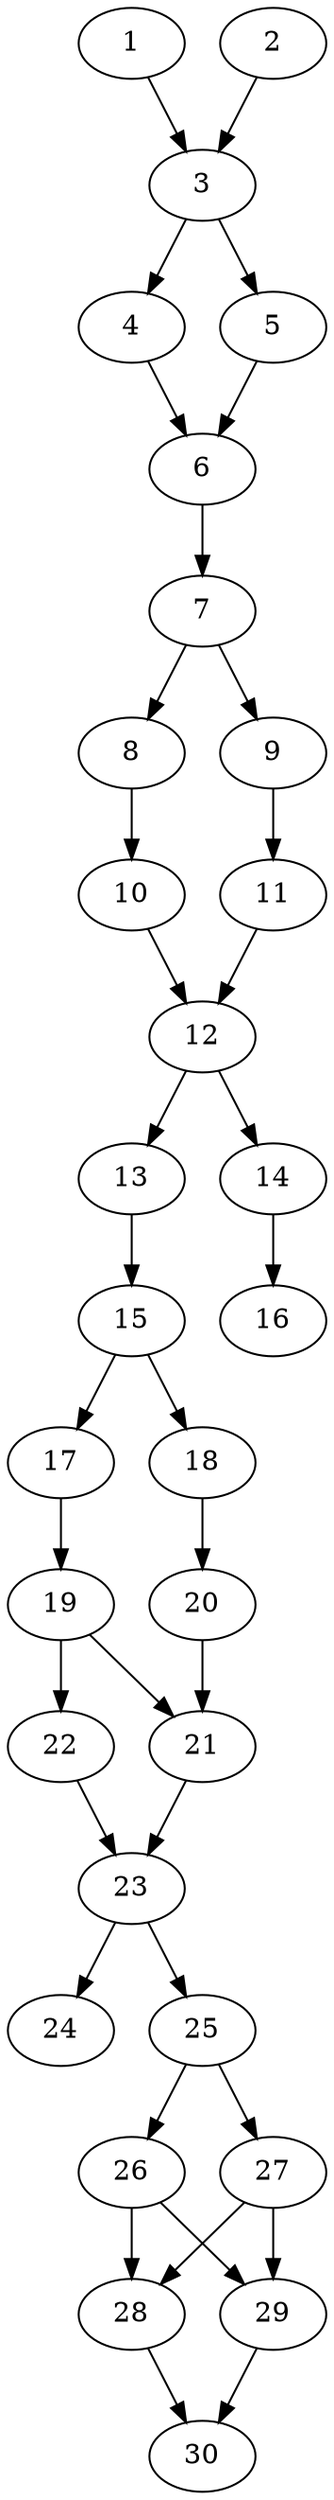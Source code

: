 // DAG automatically generated by daggen at Thu Oct  3 14:04:18 2019
// ./daggen --dot -n 30 --ccr 0.5 --fat 0.3 --regular 0.5 --density 0.6 --mindata 5242880 --maxdata 52428800 
digraph G {
  1 [size="86530048", alpha="0.08", expect_size="43265024"] 
  1 -> 3 [size ="43265024"]
  2 [size="70516736", alpha="0.18", expect_size="35258368"] 
  2 -> 3 [size ="35258368"]
  3 [size="73723904", alpha="0.04", expect_size="36861952"] 
  3 -> 4 [size ="36861952"]
  3 -> 5 [size ="36861952"]
  4 [size="54288384", alpha="0.16", expect_size="27144192"] 
  4 -> 6 [size ="27144192"]
  5 [size="18173952", alpha="0.18", expect_size="9086976"] 
  5 -> 6 [size ="9086976"]
  6 [size="98174976", alpha="0.03", expect_size="49087488"] 
  6 -> 7 [size ="49087488"]
  7 [size="98088960", alpha="0.09", expect_size="49044480"] 
  7 -> 8 [size ="49044480"]
  7 -> 9 [size ="49044480"]
  8 [size="52496384", alpha="0.00", expect_size="26248192"] 
  8 -> 10 [size ="26248192"]
  9 [size="28616704", alpha="0.09", expect_size="14308352"] 
  9 -> 11 [size ="14308352"]
  10 [size="93188096", alpha="0.05", expect_size="46594048"] 
  10 -> 12 [size ="46594048"]
  11 [size="43515904", alpha="0.12", expect_size="21757952"] 
  11 -> 12 [size ="21757952"]
  12 [size="79179776", alpha="0.00", expect_size="39589888"] 
  12 -> 13 [size ="39589888"]
  12 -> 14 [size ="39589888"]
  13 [size="68634624", alpha="0.20", expect_size="34317312"] 
  13 -> 15 [size ="34317312"]
  14 [size="86423552", alpha="0.11", expect_size="43211776"] 
  14 -> 16 [size ="43211776"]
  15 [size="66705408", alpha="0.15", expect_size="33352704"] 
  15 -> 17 [size ="33352704"]
  15 -> 18 [size ="33352704"]
  16 [size="58701824", alpha="0.18", expect_size="29350912"] 
  17 [size="73140224", alpha="0.01", expect_size="36570112"] 
  17 -> 19 [size ="36570112"]
  18 [size="21164032", alpha="0.14", expect_size="10582016"] 
  18 -> 20 [size ="10582016"]
  19 [size="21809152", alpha="0.18", expect_size="10904576"] 
  19 -> 21 [size ="10904576"]
  19 -> 22 [size ="10904576"]
  20 [size="65511424", alpha="0.12", expect_size="32755712"] 
  20 -> 21 [size ="32755712"]
  21 [size="86820864", alpha="0.03", expect_size="43410432"] 
  21 -> 23 [size ="43410432"]
  22 [size="51068928", alpha="0.06", expect_size="25534464"] 
  22 -> 23 [size ="25534464"]
  23 [size="52004864", alpha="0.02", expect_size="26002432"] 
  23 -> 24 [size ="26002432"]
  23 -> 25 [size ="26002432"]
  24 [size="51656704", alpha="0.08", expect_size="25828352"] 
  25 [size="11327488", alpha="0.15", expect_size="5663744"] 
  25 -> 26 [size ="5663744"]
  25 -> 27 [size ="5663744"]
  26 [size="81334272", alpha="0.01", expect_size="40667136"] 
  26 -> 28 [size ="40667136"]
  26 -> 29 [size ="40667136"]
  27 [size="73383936", alpha="0.05", expect_size="36691968"] 
  27 -> 28 [size ="36691968"]
  27 -> 29 [size ="36691968"]
  28 [size="77223936", alpha="0.19", expect_size="38611968"] 
  28 -> 30 [size ="38611968"]
  29 [size="50663424", alpha="0.16", expect_size="25331712"] 
  29 -> 30 [size ="25331712"]
  30 [size="42129408", alpha="0.11", expect_size="21064704"] 
}
